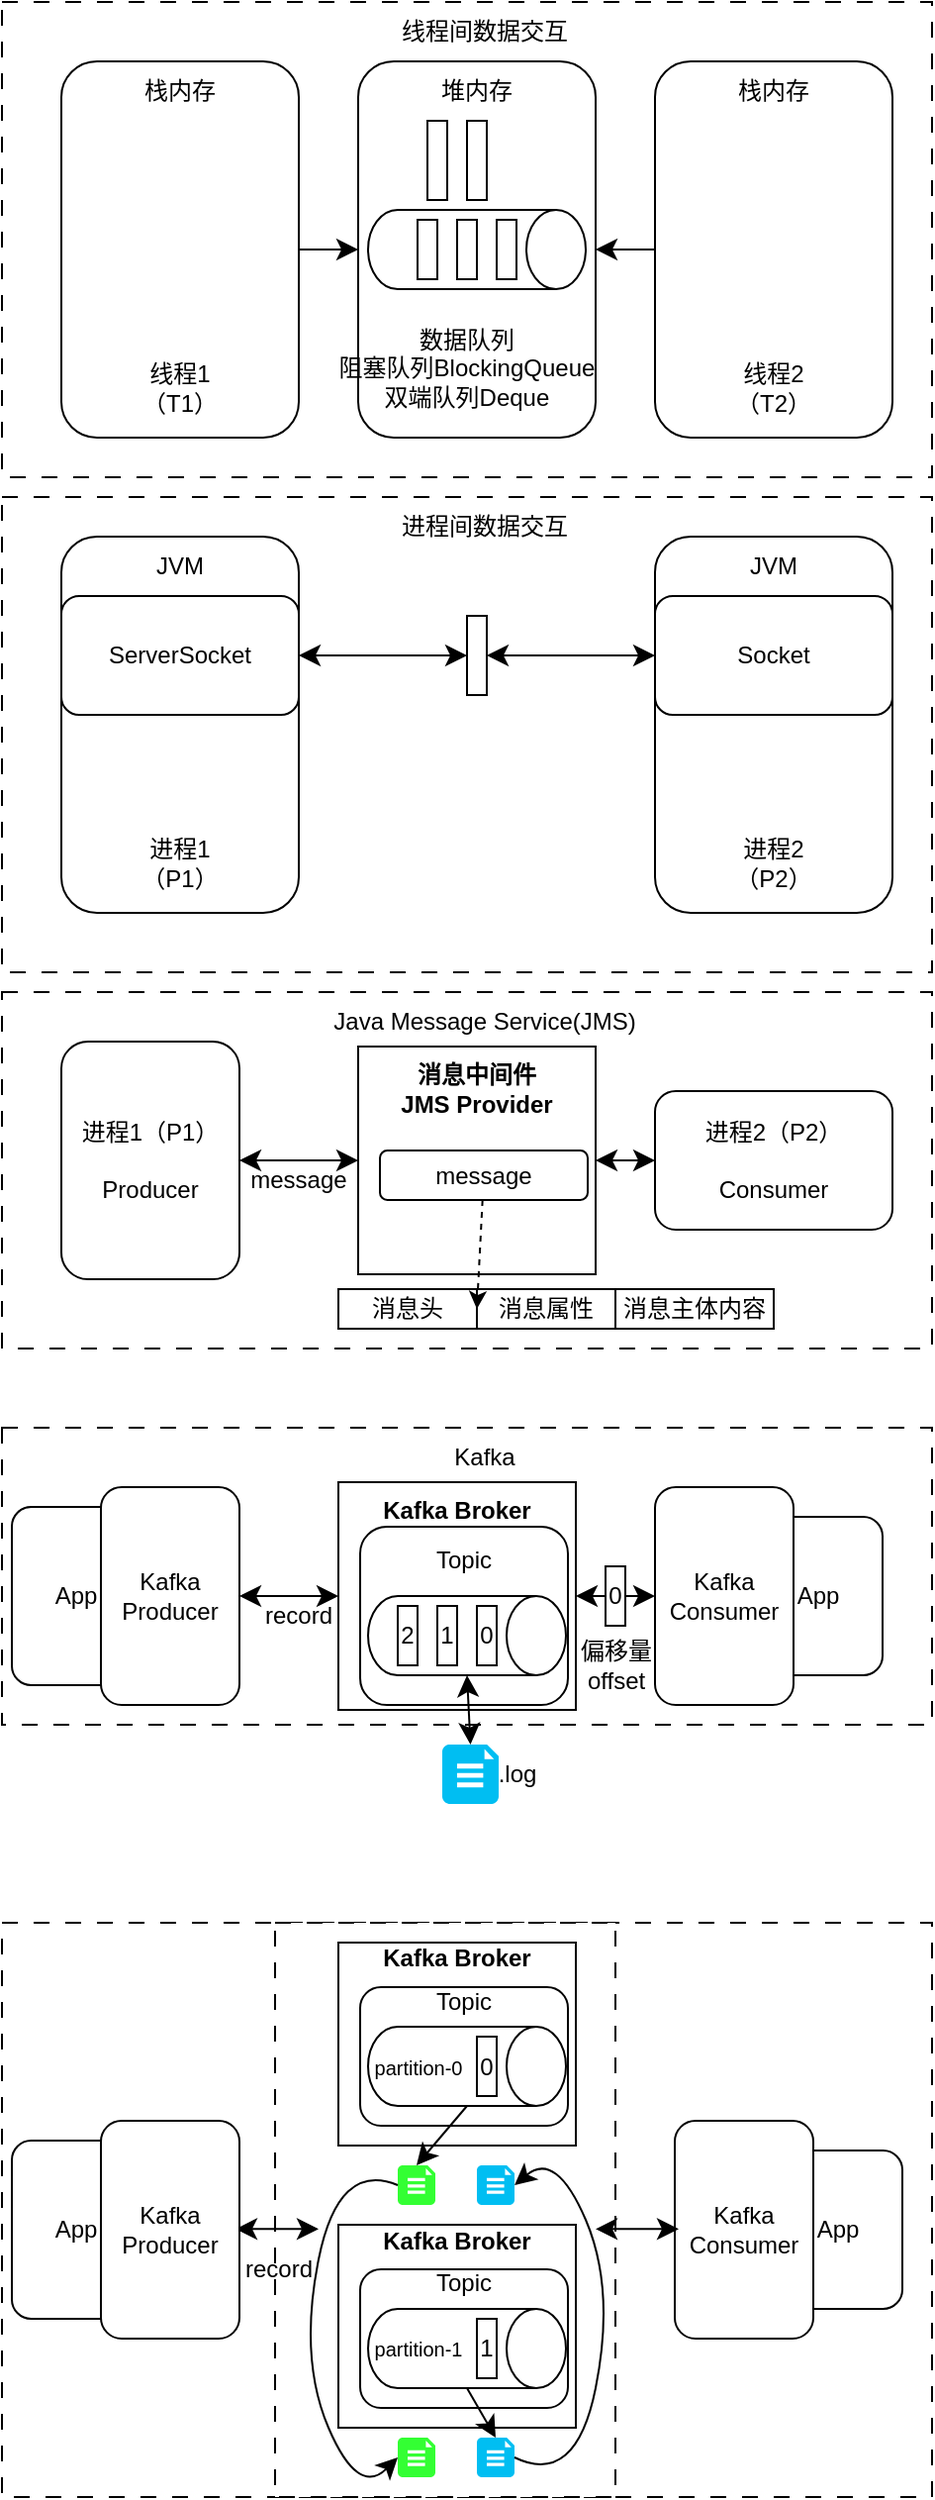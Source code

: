 <mxfile version="28.2.5">
  <diagram name="第 1 页" id="5BtlQXgvriHQuw9evYZK">
    <mxGraphModel dx="533" dy="730" grid="1" gridSize="10" guides="1" tooltips="1" connect="1" arrows="1" fold="1" page="1" pageScale="1" pageWidth="827" pageHeight="1169" math="0" shadow="0">
      <root>
        <mxCell id="0" />
        <mxCell id="1" parent="0" />
        <mxCell id="Z-SN7MBsSyZbgGFgeS7H-33" value="" style="rounded=0;whiteSpace=wrap;html=1;dashed=1;dashPattern=8 8;" vertex="1" parent="1">
          <mxGeometry x="170" y="1060" width="470" height="290" as="geometry" />
        </mxCell>
        <mxCell id="Z-SN7MBsSyZbgGFgeS7H-58" value="" style="rounded=0;whiteSpace=wrap;html=1;dashed=1;dashPattern=8 8;" vertex="1" parent="1">
          <mxGeometry x="308" y="1060" width="172" height="290" as="geometry" />
        </mxCell>
        <mxCell id="UU_-enF2i6DZzuisgXym-22" value="" style="rounded=0;whiteSpace=wrap;html=1;dashed=1;dashPattern=8 8;" parent="1" vertex="1">
          <mxGeometry x="170" y="340" width="470" height="240" as="geometry" />
        </mxCell>
        <mxCell id="UU_-enF2i6DZzuisgXym-1" value="" style="rounded=0;whiteSpace=wrap;html=1;dashed=1;dashPattern=8 8;" parent="1" vertex="1">
          <mxGeometry x="170" y="90" width="470" height="240" as="geometry" />
        </mxCell>
        <mxCell id="UU_-enF2i6DZzuisgXym-2" value="" style="rounded=1;whiteSpace=wrap;html=1;" parent="1" vertex="1">
          <mxGeometry x="200" y="120" width="120" height="190" as="geometry" />
        </mxCell>
        <mxCell id="UU_-enF2i6DZzuisgXym-3" value="" style="rounded=1;whiteSpace=wrap;html=1;" parent="1" vertex="1">
          <mxGeometry x="500" y="120" width="120" height="190" as="geometry" />
        </mxCell>
        <mxCell id="UU_-enF2i6DZzuisgXym-4" value="栈内存" style="text;html=1;align=center;verticalAlign=middle;whiteSpace=wrap;rounded=0;" parent="1" vertex="1">
          <mxGeometry x="230" y="120" width="60" height="30" as="geometry" />
        </mxCell>
        <mxCell id="UU_-enF2i6DZzuisgXym-5" value="栈内存" style="text;html=1;align=center;verticalAlign=middle;whiteSpace=wrap;rounded=0;" parent="1" vertex="1">
          <mxGeometry x="530" y="120" width="60" height="30" as="geometry" />
        </mxCell>
        <mxCell id="UU_-enF2i6DZzuisgXym-7" value="" style="rounded=1;whiteSpace=wrap;html=1;" parent="1" vertex="1">
          <mxGeometry x="350" y="120" width="120" height="190" as="geometry" />
        </mxCell>
        <mxCell id="UU_-enF2i6DZzuisgXym-8" value="堆内存" style="text;html=1;align=center;verticalAlign=middle;whiteSpace=wrap;rounded=0;" parent="1" vertex="1">
          <mxGeometry x="380" y="120" width="60" height="30" as="geometry" />
        </mxCell>
        <mxCell id="UU_-enF2i6DZzuisgXym-9" value="线程1（T1）" style="text;html=1;align=center;verticalAlign=middle;whiteSpace=wrap;rounded=0;" parent="1" vertex="1">
          <mxGeometry x="230" y="270" width="60" height="30" as="geometry" />
        </mxCell>
        <mxCell id="UU_-enF2i6DZzuisgXym-10" value="线程2（T2）" style="text;html=1;align=center;verticalAlign=middle;whiteSpace=wrap;rounded=0;" parent="1" vertex="1">
          <mxGeometry x="530" y="270" width="60" height="30" as="geometry" />
        </mxCell>
        <mxCell id="UU_-enF2i6DZzuisgXym-11" value="" style="rounded=0;whiteSpace=wrap;html=1;" parent="1" vertex="1">
          <mxGeometry x="385" y="150" width="10" height="40" as="geometry" />
        </mxCell>
        <mxCell id="UU_-enF2i6DZzuisgXym-12" value="" style="rounded=0;whiteSpace=wrap;html=1;" parent="1" vertex="1">
          <mxGeometry x="405" y="150" width="10" height="40" as="geometry" />
        </mxCell>
        <mxCell id="UU_-enF2i6DZzuisgXym-14" value="" style="endArrow=classic;html=1;rounded=0;fontSize=12;startSize=8;endSize=8;curved=1;exitX=1;exitY=0.5;exitDx=0;exitDy=0;" parent="1" source="UU_-enF2i6DZzuisgXym-2" target="UU_-enF2i6DZzuisgXym-7" edge="1">
          <mxGeometry width="50" height="50" relative="1" as="geometry">
            <mxPoint x="430" y="280" as="sourcePoint" />
            <mxPoint x="480" y="230" as="targetPoint" />
          </mxGeometry>
        </mxCell>
        <mxCell id="UU_-enF2i6DZzuisgXym-15" value="" style="endArrow=classic;html=1;rounded=0;fontSize=12;startSize=8;endSize=8;curved=1;exitX=1;exitY=0.5;exitDx=0;exitDy=0;" parent="1" edge="1">
          <mxGeometry width="50" height="50" relative="1" as="geometry">
            <mxPoint x="500" y="215" as="sourcePoint" />
            <mxPoint x="470" y="215" as="targetPoint" />
          </mxGeometry>
        </mxCell>
        <mxCell id="UU_-enF2i6DZzuisgXym-16" value="" style="shape=cylinder3;whiteSpace=wrap;html=1;boundedLbl=1;backgroundOutline=1;size=15;rotation=90;" parent="1" vertex="1">
          <mxGeometry x="390" y="160" width="40" height="110" as="geometry" />
        </mxCell>
        <mxCell id="UU_-enF2i6DZzuisgXym-17" value="" style="rounded=0;whiteSpace=wrap;html=1;" parent="1" vertex="1">
          <mxGeometry x="420" y="200" width="10" height="30" as="geometry" />
        </mxCell>
        <mxCell id="UU_-enF2i6DZzuisgXym-18" value="" style="rounded=0;whiteSpace=wrap;html=1;" parent="1" vertex="1">
          <mxGeometry x="400" y="200" width="10" height="30" as="geometry" />
        </mxCell>
        <mxCell id="UU_-enF2i6DZzuisgXym-19" value="" style="rounded=0;whiteSpace=wrap;html=1;" parent="1" vertex="1">
          <mxGeometry x="380" y="200" width="10" height="30" as="geometry" />
        </mxCell>
        <mxCell id="UU_-enF2i6DZzuisgXym-20" value="数据队列&lt;div&gt;阻塞队列BlockingQueue&lt;/div&gt;&lt;div&gt;双端队列Deque&lt;/div&gt;" style="text;html=1;align=center;verticalAlign=middle;whiteSpace=wrap;rounded=0;" parent="1" vertex="1">
          <mxGeometry x="330" y="260" width="150" height="30" as="geometry" />
        </mxCell>
        <mxCell id="UU_-enF2i6DZzuisgXym-21" value="线程间数据交互" style="text;html=1;align=center;verticalAlign=middle;whiteSpace=wrap;rounded=0;" parent="1" vertex="1">
          <mxGeometry x="348" y="90" width="132" height="30" as="geometry" />
        </mxCell>
        <mxCell id="UU_-enF2i6DZzuisgXym-25" value="" style="rounded=1;whiteSpace=wrap;html=1;" parent="1" vertex="1">
          <mxGeometry x="200" y="360" width="120" height="190" as="geometry" />
        </mxCell>
        <mxCell id="UU_-enF2i6DZzuisgXym-23" value="JVM" style="text;html=1;align=center;verticalAlign=middle;whiteSpace=wrap;rounded=0;" parent="1" vertex="1">
          <mxGeometry x="230" y="360" width="60" height="30" as="geometry" />
        </mxCell>
        <mxCell id="UU_-enF2i6DZzuisgXym-24" value="进程1（P1）" style="text;html=1;align=center;verticalAlign=middle;whiteSpace=wrap;rounded=0;" parent="1" vertex="1">
          <mxGeometry x="230" y="510" width="60" height="30" as="geometry" />
        </mxCell>
        <mxCell id="UU_-enF2i6DZzuisgXym-27" value="" style="rounded=1;whiteSpace=wrap;html=1;" parent="1" vertex="1">
          <mxGeometry x="500" y="360" width="120" height="190" as="geometry" />
        </mxCell>
        <mxCell id="UU_-enF2i6DZzuisgXym-29" value="JVM" style="text;html=1;align=center;verticalAlign=middle;whiteSpace=wrap;rounded=0;" parent="1" vertex="1">
          <mxGeometry x="530" y="360" width="60" height="30" as="geometry" />
        </mxCell>
        <mxCell id="UU_-enF2i6DZzuisgXym-30" value="进程2（P2）" style="text;html=1;align=center;verticalAlign=middle;whiteSpace=wrap;rounded=0;" parent="1" vertex="1">
          <mxGeometry x="530" y="510" width="60" height="30" as="geometry" />
        </mxCell>
        <mxCell id="UU_-enF2i6DZzuisgXym-31" value="ServerSocket" style="rounded=1;whiteSpace=wrap;html=1;" parent="1" vertex="1">
          <mxGeometry x="200" y="390" width="120" height="60" as="geometry" />
        </mxCell>
        <mxCell id="UU_-enF2i6DZzuisgXym-32" value="Socket" style="rounded=1;whiteSpace=wrap;html=1;" parent="1" vertex="1">
          <mxGeometry x="500" y="390" width="120" height="60" as="geometry" />
        </mxCell>
        <mxCell id="UU_-enF2i6DZzuisgXym-33" value="" style="endArrow=classic;startArrow=classic;html=1;rounded=0;fontSize=12;startSize=8;endSize=8;curved=1;exitX=1;exitY=0.5;exitDx=0;exitDy=0;" parent="1" source="UU_-enF2i6DZzuisgXym-13" target="UU_-enF2i6DZzuisgXym-32" edge="1">
          <mxGeometry width="50" height="50" relative="1" as="geometry">
            <mxPoint x="370" y="440" as="sourcePoint" />
            <mxPoint x="420" y="390" as="targetPoint" />
          </mxGeometry>
        </mxCell>
        <mxCell id="UU_-enF2i6DZzuisgXym-34" value="" style="endArrow=classic;startArrow=classic;html=1;rounded=0;fontSize=12;startSize=8;endSize=8;curved=1;exitX=1;exitY=0.5;exitDx=0;exitDy=0;" parent="1" source="UU_-enF2i6DZzuisgXym-31" target="UU_-enF2i6DZzuisgXym-13" edge="1">
          <mxGeometry width="50" height="50" relative="1" as="geometry">
            <mxPoint x="320" y="420" as="sourcePoint" />
            <mxPoint x="500" y="420" as="targetPoint" />
          </mxGeometry>
        </mxCell>
        <mxCell id="UU_-enF2i6DZzuisgXym-13" value="" style="rounded=0;whiteSpace=wrap;html=1;" parent="1" vertex="1">
          <mxGeometry x="405" y="400" width="10" height="40" as="geometry" />
        </mxCell>
        <mxCell id="UU_-enF2i6DZzuisgXym-35" value="进程间数据交互" style="text;html=1;align=center;verticalAlign=middle;whiteSpace=wrap;rounded=0;" parent="1" vertex="1">
          <mxGeometry x="348" y="340" width="132" height="30" as="geometry" />
        </mxCell>
        <mxCell id="-UnYtMslYaIjnJXysXKQ-1" value="" style="rounded=0;whiteSpace=wrap;html=1;dashed=1;dashPattern=8 8;" parent="1" vertex="1">
          <mxGeometry x="170" y="590" width="470" height="180" as="geometry" />
        </mxCell>
        <mxCell id="-UnYtMslYaIjnJXysXKQ-2" value="进程1（P1）&lt;div&gt;&lt;br&gt;&lt;div&gt;Producer&lt;/div&gt;&lt;/div&gt;" style="rounded=1;whiteSpace=wrap;html=1;" parent="1" vertex="1">
          <mxGeometry x="200" y="615" width="90" height="120" as="geometry" />
        </mxCell>
        <mxCell id="-UnYtMslYaIjnJXysXKQ-5" value="进程2（P2）&lt;div&gt;&lt;br&gt;&lt;/div&gt;&lt;div&gt;Consumer&lt;/div&gt;" style="rounded=1;whiteSpace=wrap;html=1;" parent="1" vertex="1">
          <mxGeometry x="500" y="640" width="120" height="70" as="geometry" />
        </mxCell>
        <mxCell id="-UnYtMslYaIjnJXysXKQ-10" value="" style="endArrow=classic;startArrow=classic;html=1;rounded=0;fontSize=12;startSize=8;endSize=8;curved=1;exitX=1;exitY=0.5;exitDx=0;exitDy=0;entryX=0;entryY=0.5;entryDx=0;entryDy=0;" parent="1" source="-UnYtMslYaIjnJXysXKQ-15" target="-UnYtMslYaIjnJXysXKQ-5" edge="1">
          <mxGeometry width="50" height="50" relative="1" as="geometry">
            <mxPoint x="370" y="690" as="sourcePoint" />
            <mxPoint x="500" y="670" as="targetPoint" />
          </mxGeometry>
        </mxCell>
        <mxCell id="-UnYtMslYaIjnJXysXKQ-16" value="" style="endArrow=classic;startArrow=classic;html=1;rounded=0;fontSize=12;startSize=8;endSize=8;curved=1;exitX=1;exitY=0.5;exitDx=0;exitDy=0;" parent="1" source="-UnYtMslYaIjnJXysXKQ-2" target="-UnYtMslYaIjnJXysXKQ-15" edge="1">
          <mxGeometry width="50" height="50" relative="1" as="geometry">
            <mxPoint x="360" y="700" as="sourcePoint" />
            <mxPoint x="500" y="670" as="targetPoint" />
          </mxGeometry>
        </mxCell>
        <mxCell id="-UnYtMslYaIjnJXysXKQ-15" value="&lt;div&gt;&lt;div&gt;&lt;b&gt;消息中间件&lt;/b&gt;&lt;/div&gt;&lt;/div&gt;&lt;div&gt;&lt;b&gt;JMS Provider&lt;/b&gt;&lt;/div&gt;&lt;div&gt;&lt;br&gt;&lt;/div&gt;&lt;div&gt;&lt;b&gt;&lt;br&gt;&lt;/b&gt;&lt;/div&gt;&lt;div&gt;&lt;b&gt;&lt;br&gt;&lt;/b&gt;&lt;/div&gt;&lt;div&gt;&lt;b&gt;&lt;br&gt;&lt;/b&gt;&lt;/div&gt;&lt;div&gt;&lt;b&gt;&lt;br&gt;&lt;/b&gt;&lt;/div&gt;" style="rounded=0;whiteSpace=wrap;html=1;" parent="1" vertex="1">
          <mxGeometry x="350" y="617.5" width="120" height="115" as="geometry" />
        </mxCell>
        <mxCell id="-UnYtMslYaIjnJXysXKQ-21" value="message" style="text;html=1;align=center;verticalAlign=middle;whiteSpace=wrap;rounded=0;" parent="1" vertex="1">
          <mxGeometry x="290" y="670" width="60" height="30" as="geometry" />
        </mxCell>
        <mxCell id="-UnYtMslYaIjnJXysXKQ-22" value="message" style="rounded=1;whiteSpace=wrap;html=1;" parent="1" vertex="1">
          <mxGeometry x="361" y="670" width="105" height="25" as="geometry" />
        </mxCell>
        <mxCell id="-UnYtMslYaIjnJXysXKQ-23" value="消息头" style="rounded=0;whiteSpace=wrap;html=1;" parent="1" vertex="1">
          <mxGeometry x="340" y="740" width="70" height="20" as="geometry" />
        </mxCell>
        <mxCell id="-UnYtMslYaIjnJXysXKQ-24" value="消息属性" style="rounded=0;whiteSpace=wrap;html=1;" parent="1" vertex="1">
          <mxGeometry x="410" y="740" width="70" height="20" as="geometry" />
        </mxCell>
        <mxCell id="-UnYtMslYaIjnJXysXKQ-25" value="消息主体内容" style="rounded=0;whiteSpace=wrap;html=1;" parent="1" vertex="1">
          <mxGeometry x="480" y="740" width="80" height="20" as="geometry" />
        </mxCell>
        <mxCell id="-UnYtMslYaIjnJXysXKQ-26" value="" style="endArrow=classic;html=1;rounded=0;dashed=1;entryX=0;entryY=0.5;entryDx=0;entryDy=0;" parent="1" source="-UnYtMslYaIjnJXysXKQ-22" target="-UnYtMslYaIjnJXysXKQ-24" edge="1">
          <mxGeometry width="50" height="50" relative="1" as="geometry">
            <mxPoint x="400" y="810" as="sourcePoint" />
            <mxPoint x="410" y="808" as="targetPoint" />
          </mxGeometry>
        </mxCell>
        <mxCell id="-UnYtMslYaIjnJXysXKQ-27" value="Java Message Service(JMS)" style="text;html=1;align=center;verticalAlign=middle;whiteSpace=wrap;rounded=0;" parent="1" vertex="1">
          <mxGeometry x="308" y="590" width="212" height="30" as="geometry" />
        </mxCell>
        <mxCell id="Z-SN7MBsSyZbgGFgeS7H-1" value="" style="rounded=0;whiteSpace=wrap;html=1;dashed=1;dashPattern=8 8;" vertex="1" parent="1">
          <mxGeometry x="170" y="810" width="470" height="150" as="geometry" />
        </mxCell>
        <mxCell id="Z-SN7MBsSyZbgGFgeS7H-4" value="" style="endArrow=classic;startArrow=classic;html=1;rounded=0;fontSize=12;startSize=8;endSize=8;curved=1;exitX=1;exitY=0.5;exitDx=0;exitDy=0;entryX=0;entryY=0.5;entryDx=0;entryDy=0;" edge="1" source="Z-SN7MBsSyZbgGFgeS7H-6" target="Z-SN7MBsSyZbgGFgeS7H-3" parent="1">
          <mxGeometry width="50" height="50" relative="1" as="geometry">
            <mxPoint x="360" y="910" as="sourcePoint" />
            <mxPoint x="490" y="895" as="targetPoint" />
          </mxGeometry>
        </mxCell>
        <mxCell id="Z-SN7MBsSyZbgGFgeS7H-5" value="" style="endArrow=classic;startArrow=classic;html=1;rounded=0;fontSize=12;startSize=8;endSize=8;curved=1;exitX=1;exitY=0.5;exitDx=0;exitDy=0;" edge="1" source="Z-SN7MBsSyZbgGFgeS7H-2" target="Z-SN7MBsSyZbgGFgeS7H-6" parent="1">
          <mxGeometry width="50" height="50" relative="1" as="geometry">
            <mxPoint x="360" y="920" as="sourcePoint" />
            <mxPoint x="500" y="890" as="targetPoint" />
          </mxGeometry>
        </mxCell>
        <mxCell id="Z-SN7MBsSyZbgGFgeS7H-6" value="&lt;div&gt;&lt;div&gt;&lt;b&gt;Kafka Broker&lt;/b&gt;&lt;/div&gt;&lt;/div&gt;&lt;div&gt;&lt;b&gt;&lt;br&gt;&lt;/b&gt;&lt;/div&gt;&lt;div&gt;&lt;b&gt;&lt;br&gt;&lt;/b&gt;&lt;/div&gt;&lt;div&gt;&lt;b&gt;&lt;br&gt;&lt;/b&gt;&lt;/div&gt;&lt;div&gt;&lt;b&gt;&lt;br&gt;&lt;/b&gt;&lt;/div&gt;&lt;div&gt;&lt;b&gt;&lt;br&gt;&lt;/b&gt;&lt;/div&gt;&lt;div&gt;&lt;b&gt;&lt;br&gt;&lt;/b&gt;&lt;/div&gt;" style="rounded=0;whiteSpace=wrap;html=1;" vertex="1" parent="1">
          <mxGeometry x="340" y="837.5" width="120" height="115" as="geometry" />
        </mxCell>
        <mxCell id="Z-SN7MBsSyZbgGFgeS7H-7" value="record" style="text;html=1;align=center;verticalAlign=middle;whiteSpace=wrap;rounded=0;" vertex="1" parent="1">
          <mxGeometry x="290" y="890" width="60" height="30" as="geometry" />
        </mxCell>
        <mxCell id="Z-SN7MBsSyZbgGFgeS7H-8" value="Topic&lt;br&gt;&lt;div&gt;&lt;br&gt;&lt;/div&gt;&lt;div&gt;&lt;br&gt;&lt;/div&gt;&lt;div&gt;&lt;br&gt;&lt;/div&gt;&lt;div&gt;&lt;br&gt;&lt;/div&gt;" style="rounded=1;whiteSpace=wrap;html=1;" vertex="1" parent="1">
          <mxGeometry x="351" y="860" width="105" height="90" as="geometry" />
        </mxCell>
        <mxCell id="Z-SN7MBsSyZbgGFgeS7H-13" value="Kafka" style="text;html=1;align=center;verticalAlign=middle;whiteSpace=wrap;rounded=0;" vertex="1" parent="1">
          <mxGeometry x="308" y="810" width="212" height="30" as="geometry" />
        </mxCell>
        <mxCell id="Z-SN7MBsSyZbgGFgeS7H-22" value="" style="shape=cylinder3;whiteSpace=wrap;html=1;boundedLbl=1;backgroundOutline=1;size=15;rotation=90;" vertex="1" parent="1">
          <mxGeometry x="385" y="865" width="40" height="100" as="geometry" />
        </mxCell>
        <mxCell id="Z-SN7MBsSyZbgGFgeS7H-19" value="2" style="rounded=0;whiteSpace=wrap;html=1;" vertex="1" parent="1">
          <mxGeometry x="370" y="900" width="10" height="30" as="geometry" />
        </mxCell>
        <mxCell id="Z-SN7MBsSyZbgGFgeS7H-20" value="0" style="rounded=0;whiteSpace=wrap;html=1;" vertex="1" parent="1">
          <mxGeometry x="410" y="900" width="10" height="30" as="geometry" />
        </mxCell>
        <mxCell id="Z-SN7MBsSyZbgGFgeS7H-23" value="App" style="rounded=1;whiteSpace=wrap;html=1;" vertex="1" parent="1">
          <mxGeometry x="175" y="850" width="65" height="90" as="geometry" />
        </mxCell>
        <mxCell id="Z-SN7MBsSyZbgGFgeS7H-21" value="1" style="rounded=0;whiteSpace=wrap;html=1;" vertex="1" parent="1">
          <mxGeometry x="390" y="900" width="10" height="30" as="geometry" />
        </mxCell>
        <mxCell id="Z-SN7MBsSyZbgGFgeS7H-24" value="App" style="rounded=1;whiteSpace=wrap;html=1;" vertex="1" parent="1">
          <mxGeometry x="550" y="855" width="65" height="80" as="geometry" />
        </mxCell>
        <mxCell id="Z-SN7MBsSyZbgGFgeS7H-3" value="&lt;div&gt;Kafka&lt;/div&gt;&lt;div&gt;Consumer&lt;/div&gt;" style="rounded=1;whiteSpace=wrap;html=1;" vertex="1" parent="1">
          <mxGeometry x="500" y="840" width="70" height="110" as="geometry" />
        </mxCell>
        <mxCell id="Z-SN7MBsSyZbgGFgeS7H-2" value="&lt;div&gt;Kafka&lt;br&gt;&lt;div&gt;Producer&lt;/div&gt;&lt;/div&gt;" style="rounded=1;whiteSpace=wrap;html=1;" vertex="1" parent="1">
          <mxGeometry x="220" y="840" width="70" height="110" as="geometry" />
        </mxCell>
        <mxCell id="Z-SN7MBsSyZbgGFgeS7H-25" value="0" style="rounded=0;whiteSpace=wrap;html=1;" vertex="1" parent="1">
          <mxGeometry x="475" y="880" width="10" height="30" as="geometry" />
        </mxCell>
        <mxCell id="Z-SN7MBsSyZbgGFgeS7H-26" value="" style="verticalLabelPosition=bottom;html=1;verticalAlign=top;align=center;strokeColor=none;fillColor=#00BEF2;shape=mxgraph.azure.file_2;pointerEvents=1;" vertex="1" parent="1">
          <mxGeometry x="392.5" y="970" width="28.5" height="30" as="geometry" />
        </mxCell>
        <mxCell id="Z-SN7MBsSyZbgGFgeS7H-27" value="" style="endArrow=classic;startArrow=classic;html=1;rounded=0;fontSize=12;startSize=8;endSize=8;curved=1;exitX=1;exitY=0.5;exitDx=0;exitDy=0;entryX=0.5;entryY=0;entryDx=0;entryDy=0;exitPerimeter=0;entryPerimeter=0;" edge="1" parent="1" source="Z-SN7MBsSyZbgGFgeS7H-22" target="Z-SN7MBsSyZbgGFgeS7H-26">
          <mxGeometry width="50" height="50" relative="1" as="geometry">
            <mxPoint x="445" y="1000" as="sourcePoint" />
            <mxPoint x="485" y="1000" as="targetPoint" />
          </mxGeometry>
        </mxCell>
        <mxCell id="Z-SN7MBsSyZbgGFgeS7H-28" value=".log" style="text;html=1;align=center;verticalAlign=middle;resizable=0;points=[];autosize=1;strokeColor=none;fillColor=none;" vertex="1" parent="1">
          <mxGeometry x="410" y="970" width="40" height="30" as="geometry" />
        </mxCell>
        <mxCell id="Z-SN7MBsSyZbgGFgeS7H-29" value="偏移量&lt;br&gt;offset" style="text;html=1;align=center;verticalAlign=middle;resizable=0;points=[];autosize=1;strokeColor=none;fillColor=none;" vertex="1" parent="1">
          <mxGeometry x="450" y="910" width="60" height="40" as="geometry" />
        </mxCell>
        <mxCell id="Z-SN7MBsSyZbgGFgeS7H-31" value="" style="endArrow=classic;startArrow=classic;html=1;rounded=0;fontSize=12;startSize=8;endSize=8;curved=1;exitX=1;exitY=0.5;exitDx=0;exitDy=0;" edge="1" parent="1">
          <mxGeometry width="50" height="50" relative="1" as="geometry">
            <mxPoint x="288" y="1214.66" as="sourcePoint" />
            <mxPoint x="330" y="1214.66" as="targetPoint" />
          </mxGeometry>
        </mxCell>
        <mxCell id="Z-SN7MBsSyZbgGFgeS7H-34" value="&lt;div&gt;&lt;div&gt;&lt;b&gt;Kafka Broker&lt;/b&gt;&lt;/div&gt;&lt;/div&gt;&lt;div&gt;&lt;b&gt;&lt;br&gt;&lt;/b&gt;&lt;/div&gt;&lt;div&gt;&lt;b&gt;&lt;br&gt;&lt;/b&gt;&lt;/div&gt;&lt;div&gt;&lt;b&gt;&lt;br&gt;&lt;/b&gt;&lt;/div&gt;&lt;div&gt;&lt;b&gt;&lt;br&gt;&lt;/b&gt;&lt;/div&gt;&lt;div&gt;&lt;b&gt;&lt;br&gt;&lt;/b&gt;&lt;/div&gt;&lt;div&gt;&lt;b&gt;&lt;br&gt;&lt;/b&gt;&lt;/div&gt;" style="rounded=0;whiteSpace=wrap;html=1;" vertex="1" parent="1">
          <mxGeometry x="340" y="1070" width="120" height="102.5" as="geometry" />
        </mxCell>
        <mxCell id="Z-SN7MBsSyZbgGFgeS7H-35" value="record" style="text;html=1;align=center;verticalAlign=middle;whiteSpace=wrap;rounded=0;" vertex="1" parent="1">
          <mxGeometry x="280" y="1220" width="60" height="30" as="geometry" />
        </mxCell>
        <mxCell id="Z-SN7MBsSyZbgGFgeS7H-36" value="Topic&lt;br&gt;&lt;div&gt;&lt;br&gt;&lt;/div&gt;&lt;div&gt;&lt;br&gt;&lt;/div&gt;&lt;div&gt;&lt;br&gt;&lt;/div&gt;&lt;div&gt;&lt;br&gt;&lt;/div&gt;" style="rounded=1;whiteSpace=wrap;html=1;" vertex="1" parent="1">
          <mxGeometry x="351" y="1092.5" width="105" height="70" as="geometry" />
        </mxCell>
        <mxCell id="Z-SN7MBsSyZbgGFgeS7H-38" value="" style="shape=cylinder3;whiteSpace=wrap;html=1;boundedLbl=1;backgroundOutline=1;size=15;rotation=90;" vertex="1" parent="1">
          <mxGeometry x="385" y="1082.5" width="40" height="100" as="geometry" />
        </mxCell>
        <mxCell id="Z-SN7MBsSyZbgGFgeS7H-40" value="0" style="rounded=0;whiteSpace=wrap;html=1;" vertex="1" parent="1">
          <mxGeometry x="410" y="1117.5" width="10" height="30" as="geometry" />
        </mxCell>
        <mxCell id="Z-SN7MBsSyZbgGFgeS7H-41" value="App" style="rounded=1;whiteSpace=wrap;html=1;" vertex="1" parent="1">
          <mxGeometry x="175" y="1170" width="65" height="90" as="geometry" />
        </mxCell>
        <mxCell id="Z-SN7MBsSyZbgGFgeS7H-43" value="App" style="rounded=1;whiteSpace=wrap;html=1;" vertex="1" parent="1">
          <mxGeometry x="560" y="1175" width="65" height="80" as="geometry" />
        </mxCell>
        <mxCell id="Z-SN7MBsSyZbgGFgeS7H-44" value="&lt;div&gt;Kafka&lt;/div&gt;&lt;div&gt;Consumer&lt;/div&gt;" style="rounded=1;whiteSpace=wrap;html=1;" vertex="1" parent="1">
          <mxGeometry x="510" y="1160" width="70" height="110" as="geometry" />
        </mxCell>
        <mxCell id="Z-SN7MBsSyZbgGFgeS7H-45" value="&lt;div&gt;Kafka&lt;br&gt;&lt;div&gt;Producer&lt;/div&gt;&lt;/div&gt;" style="rounded=1;whiteSpace=wrap;html=1;" vertex="1" parent="1">
          <mxGeometry x="220" y="1160" width="70" height="110" as="geometry" />
        </mxCell>
        <mxCell id="Z-SN7MBsSyZbgGFgeS7H-47" value="" style="verticalLabelPosition=bottom;html=1;verticalAlign=top;align=center;strokeColor=none;fillColor=#33FF33;shape=mxgraph.azure.file_2;pointerEvents=1;" vertex="1" parent="1">
          <mxGeometry x="370" y="1182.5" width="19" height="20" as="geometry" />
        </mxCell>
        <mxCell id="Z-SN7MBsSyZbgGFgeS7H-51" value="&lt;div&gt;&lt;div&gt;&lt;b&gt;Kafka Broker&lt;/b&gt;&lt;/div&gt;&lt;/div&gt;&lt;div&gt;&lt;b&gt;&lt;br&gt;&lt;/b&gt;&lt;/div&gt;&lt;div&gt;&lt;b&gt;&lt;br&gt;&lt;/b&gt;&lt;/div&gt;&lt;div&gt;&lt;b&gt;&lt;br&gt;&lt;/b&gt;&lt;/div&gt;&lt;div&gt;&lt;b&gt;&lt;br&gt;&lt;/b&gt;&lt;/div&gt;&lt;div&gt;&lt;b&gt;&lt;br&gt;&lt;/b&gt;&lt;/div&gt;&lt;div&gt;&lt;b&gt;&lt;br&gt;&lt;/b&gt;&lt;/div&gt;" style="rounded=0;whiteSpace=wrap;html=1;" vertex="1" parent="1">
          <mxGeometry x="340" y="1212.5" width="120" height="102.5" as="geometry" />
        </mxCell>
        <mxCell id="Z-SN7MBsSyZbgGFgeS7H-52" value="Topic&lt;br&gt;&lt;div&gt;&lt;br&gt;&lt;/div&gt;&lt;div&gt;&lt;br&gt;&lt;/div&gt;&lt;div&gt;&lt;br&gt;&lt;/div&gt;&lt;div&gt;&lt;br&gt;&lt;/div&gt;" style="rounded=1;whiteSpace=wrap;html=1;" vertex="1" parent="1">
          <mxGeometry x="351" y="1235" width="105" height="70" as="geometry" />
        </mxCell>
        <mxCell id="Z-SN7MBsSyZbgGFgeS7H-53" value="" style="shape=cylinder3;whiteSpace=wrap;html=1;boundedLbl=1;backgroundOutline=1;size=15;rotation=90;" vertex="1" parent="1">
          <mxGeometry x="385" y="1225" width="40" height="100" as="geometry" />
        </mxCell>
        <mxCell id="Z-SN7MBsSyZbgGFgeS7H-56" value="1" style="rounded=0;whiteSpace=wrap;html=1;" vertex="1" parent="1">
          <mxGeometry x="410" y="1260" width="10" height="30" as="geometry" />
        </mxCell>
        <mxCell id="Z-SN7MBsSyZbgGFgeS7H-59" value="" style="endArrow=classic;startArrow=classic;html=1;rounded=0;fontSize=12;startSize=8;endSize=8;curved=1;exitX=1;exitY=0.5;exitDx=0;exitDy=0;" edge="1" parent="1">
          <mxGeometry width="50" height="50" relative="1" as="geometry">
            <mxPoint x="470" y="1214.66" as="sourcePoint" />
            <mxPoint x="512" y="1214.66" as="targetPoint" />
          </mxGeometry>
        </mxCell>
        <mxCell id="Z-SN7MBsSyZbgGFgeS7H-60" value="" style="verticalLabelPosition=bottom;html=1;verticalAlign=top;align=center;strokeColor=none;fillColor=#00BEF2;shape=mxgraph.azure.file_2;pointerEvents=1;" vertex="1" parent="1">
          <mxGeometry x="410" y="1182.5" width="19" height="20" as="geometry" />
        </mxCell>
        <mxCell id="Z-SN7MBsSyZbgGFgeS7H-61" value="&lt;span style=&quot;font-size: 10px; text-wrap-mode: wrap;&quot;&gt;partition-0&lt;/span&gt;" style="text;html=1;align=center;verticalAlign=middle;resizable=0;points=[];autosize=1;strokeColor=none;fillColor=none;spacing=0;" vertex="1" parent="1">
          <mxGeometry x="350" y="1122.5" width="60" height="20" as="geometry" />
        </mxCell>
        <mxCell id="Z-SN7MBsSyZbgGFgeS7H-64" value="&lt;span style=&quot;font-size: 10px; text-wrap-mode: wrap;&quot;&gt;partition-1&lt;/span&gt;" style="text;html=1;align=center;verticalAlign=middle;resizable=0;points=[];autosize=1;strokeColor=none;fillColor=none;spacing=0;" vertex="1" parent="1">
          <mxGeometry x="350" y="1265" width="60" height="20" as="geometry" />
        </mxCell>
        <mxCell id="Z-SN7MBsSyZbgGFgeS7H-65" value="" style="verticalLabelPosition=bottom;html=1;verticalAlign=top;align=center;strokeColor=none;fillColor=#33FF33;shape=mxgraph.azure.file_2;pointerEvents=1;" vertex="1" parent="1">
          <mxGeometry x="370" y="1320" width="19" height="20" as="geometry" />
        </mxCell>
        <mxCell id="Z-SN7MBsSyZbgGFgeS7H-66" value="" style="verticalLabelPosition=bottom;html=1;verticalAlign=top;align=center;strokeColor=none;fillColor=#00BEF2;shape=mxgraph.azure.file_2;pointerEvents=1;" vertex="1" parent="1">
          <mxGeometry x="410" y="1320" width="19" height="20" as="geometry" />
        </mxCell>
        <mxCell id="Z-SN7MBsSyZbgGFgeS7H-32" value="" style="endArrow=classic;startArrow=none;html=1;rounded=0;fontSize=12;startSize=8;endSize=8;curved=1;exitX=1;exitY=0.5;exitDx=0;exitDy=0;entryX=0.5;entryY=0;entryDx=0;entryDy=0;exitPerimeter=0;entryPerimeter=0;startFill=0;" edge="1" source="Z-SN7MBsSyZbgGFgeS7H-38" target="Z-SN7MBsSyZbgGFgeS7H-47" parent="1">
          <mxGeometry width="50" height="50" relative="1" as="geometry">
            <mxPoint x="445" y="1232.5" as="sourcePoint" />
            <mxPoint x="485" y="1232.5" as="targetPoint" />
          </mxGeometry>
        </mxCell>
        <mxCell id="Z-SN7MBsSyZbgGFgeS7H-68" value="" style="endArrow=classic;startArrow=none;html=1;rounded=0;fontSize=12;startSize=8;endSize=8;curved=1;exitX=1;exitY=0.5;exitDx=0;exitDy=0;entryX=0.5;entryY=0;entryDx=0;entryDy=0;exitPerimeter=0;entryPerimeter=0;startFill=0;" edge="1" parent="1" source="Z-SN7MBsSyZbgGFgeS7H-53" target="Z-SN7MBsSyZbgGFgeS7H-66">
          <mxGeometry width="50" height="50" relative="1" as="geometry">
            <mxPoint x="436.5" y="1360" as="sourcePoint" />
            <mxPoint x="392.5" y="1390" as="targetPoint" />
          </mxGeometry>
        </mxCell>
        <mxCell id="Z-SN7MBsSyZbgGFgeS7H-69" value="" style="endArrow=classic;startArrow=none;html=1;rounded=0;fontSize=12;startSize=8;endSize=8;curved=1;exitX=0;exitY=0.5;exitDx=0;exitDy=0;entryX=0;entryY=0.5;entryDx=0;entryDy=0;exitPerimeter=0;entryPerimeter=0;startFill=0;" edge="1" parent="1" source="Z-SN7MBsSyZbgGFgeS7H-47" target="Z-SN7MBsSyZbgGFgeS7H-65">
          <mxGeometry width="50" height="50" relative="1" as="geometry">
            <mxPoint x="376" y="1370" as="sourcePoint" />
            <mxPoint x="351" y="1400" as="targetPoint" />
            <Array as="points">
              <mxPoint x="340" y="1180" />
              <mxPoint x="320" y="1280" />
              <mxPoint x="350" y="1350" />
            </Array>
          </mxGeometry>
        </mxCell>
        <mxCell id="Z-SN7MBsSyZbgGFgeS7H-71" value="" style="endArrow=classic;startArrow=none;html=1;rounded=0;fontSize=12;startSize=8;endSize=8;curved=1;exitX=1;exitY=0.5;exitDx=0;exitDy=0;entryX=1;entryY=0.5;entryDx=0;entryDy=0;exitPerimeter=0;entryPerimeter=0;startFill=0;" edge="1" parent="1" source="Z-SN7MBsSyZbgGFgeS7H-66" target="Z-SN7MBsSyZbgGFgeS7H-60">
          <mxGeometry width="50" height="50" relative="1" as="geometry">
            <mxPoint x="430" y="1332" as="sourcePoint" />
            <mxPoint x="430" y="1195" as="targetPoint" />
            <Array as="points">
              <mxPoint x="460" y="1345" />
              <mxPoint x="480" y="1245" />
              <mxPoint x="450" y="1175" />
            </Array>
          </mxGeometry>
        </mxCell>
      </root>
    </mxGraphModel>
  </diagram>
</mxfile>
